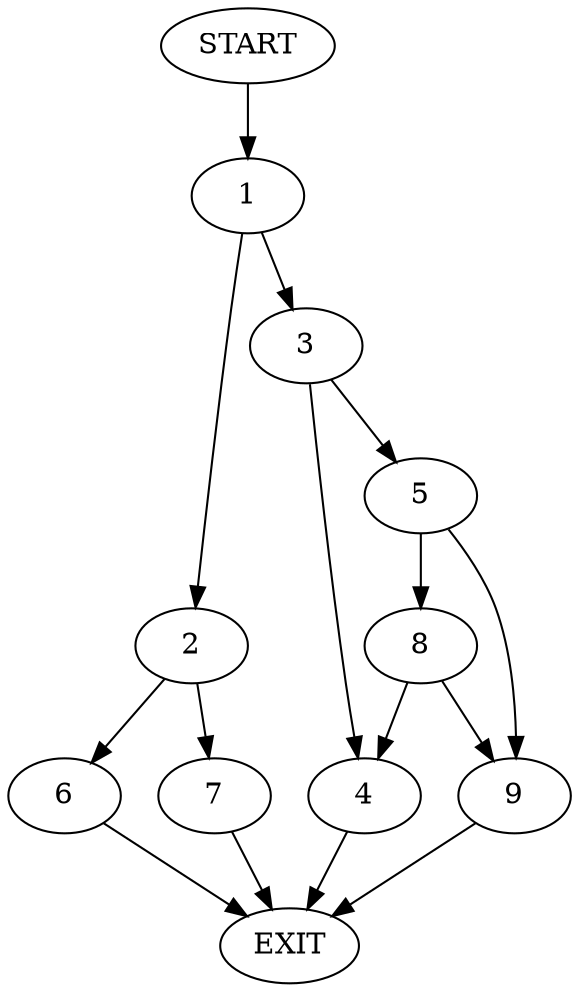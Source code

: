 digraph {
0 [label="START"]
10 [label="EXIT"]
0 -> 1
1 -> 2
1 -> 3
3 -> 4
3 -> 5
2 -> 6
2 -> 7
7 -> 10
6 -> 10
4 -> 10
5 -> 8
5 -> 9
8 -> 4
8 -> 9
9 -> 10
}
